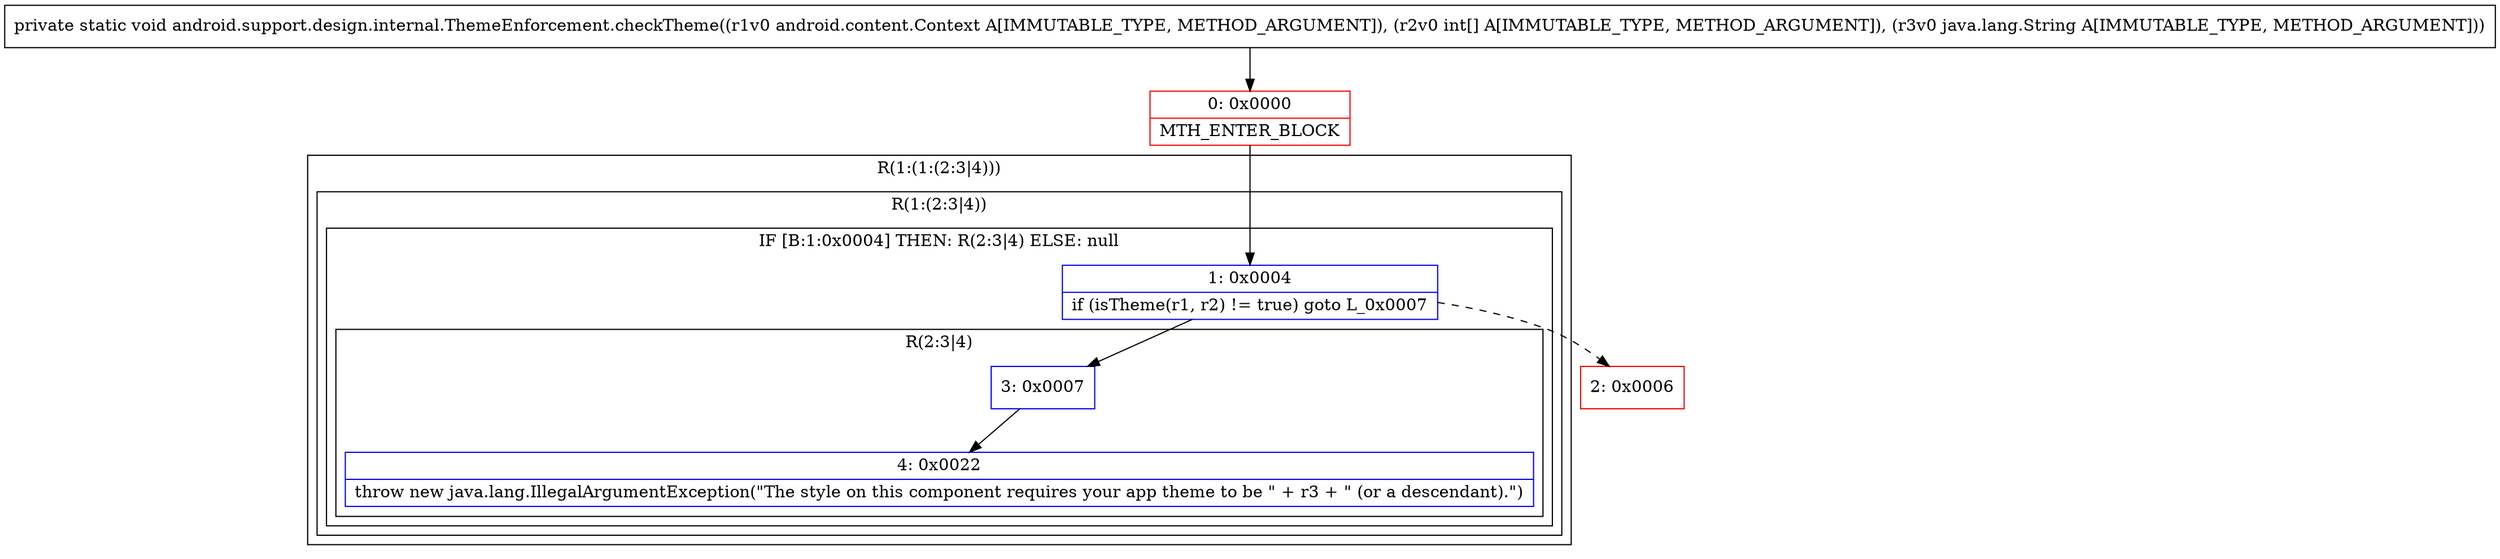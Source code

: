 digraph "CFG forandroid.support.design.internal.ThemeEnforcement.checkTheme(Landroid\/content\/Context;[ILjava\/lang\/String;)V" {
subgraph cluster_Region_228002429 {
label = "R(1:(1:(2:3|4)))";
node [shape=record,color=blue];
subgraph cluster_Region_1874836347 {
label = "R(1:(2:3|4))";
node [shape=record,color=blue];
subgraph cluster_IfRegion_1450608774 {
label = "IF [B:1:0x0004] THEN: R(2:3|4) ELSE: null";
node [shape=record,color=blue];
Node_1 [shape=record,label="{1\:\ 0x0004|if (isTheme(r1, r2) != true) goto L_0x0007\l}"];
subgraph cluster_Region_1421824557 {
label = "R(2:3|4)";
node [shape=record,color=blue];
Node_3 [shape=record,label="{3\:\ 0x0007}"];
Node_4 [shape=record,label="{4\:\ 0x0022|throw new java.lang.IllegalArgumentException(\"The style on this component requires your app theme to be \" + r3 + \" (or a descendant).\")\l}"];
}
}
}
}
Node_0 [shape=record,color=red,label="{0\:\ 0x0000|MTH_ENTER_BLOCK\l}"];
Node_2 [shape=record,color=red,label="{2\:\ 0x0006}"];
MethodNode[shape=record,label="{private static void android.support.design.internal.ThemeEnforcement.checkTheme((r1v0 android.content.Context A[IMMUTABLE_TYPE, METHOD_ARGUMENT]), (r2v0 int[] A[IMMUTABLE_TYPE, METHOD_ARGUMENT]), (r3v0 java.lang.String A[IMMUTABLE_TYPE, METHOD_ARGUMENT])) }"];
MethodNode -> Node_0;
Node_1 -> Node_2[style=dashed];
Node_1 -> Node_3;
Node_3 -> Node_4;
Node_0 -> Node_1;
}

